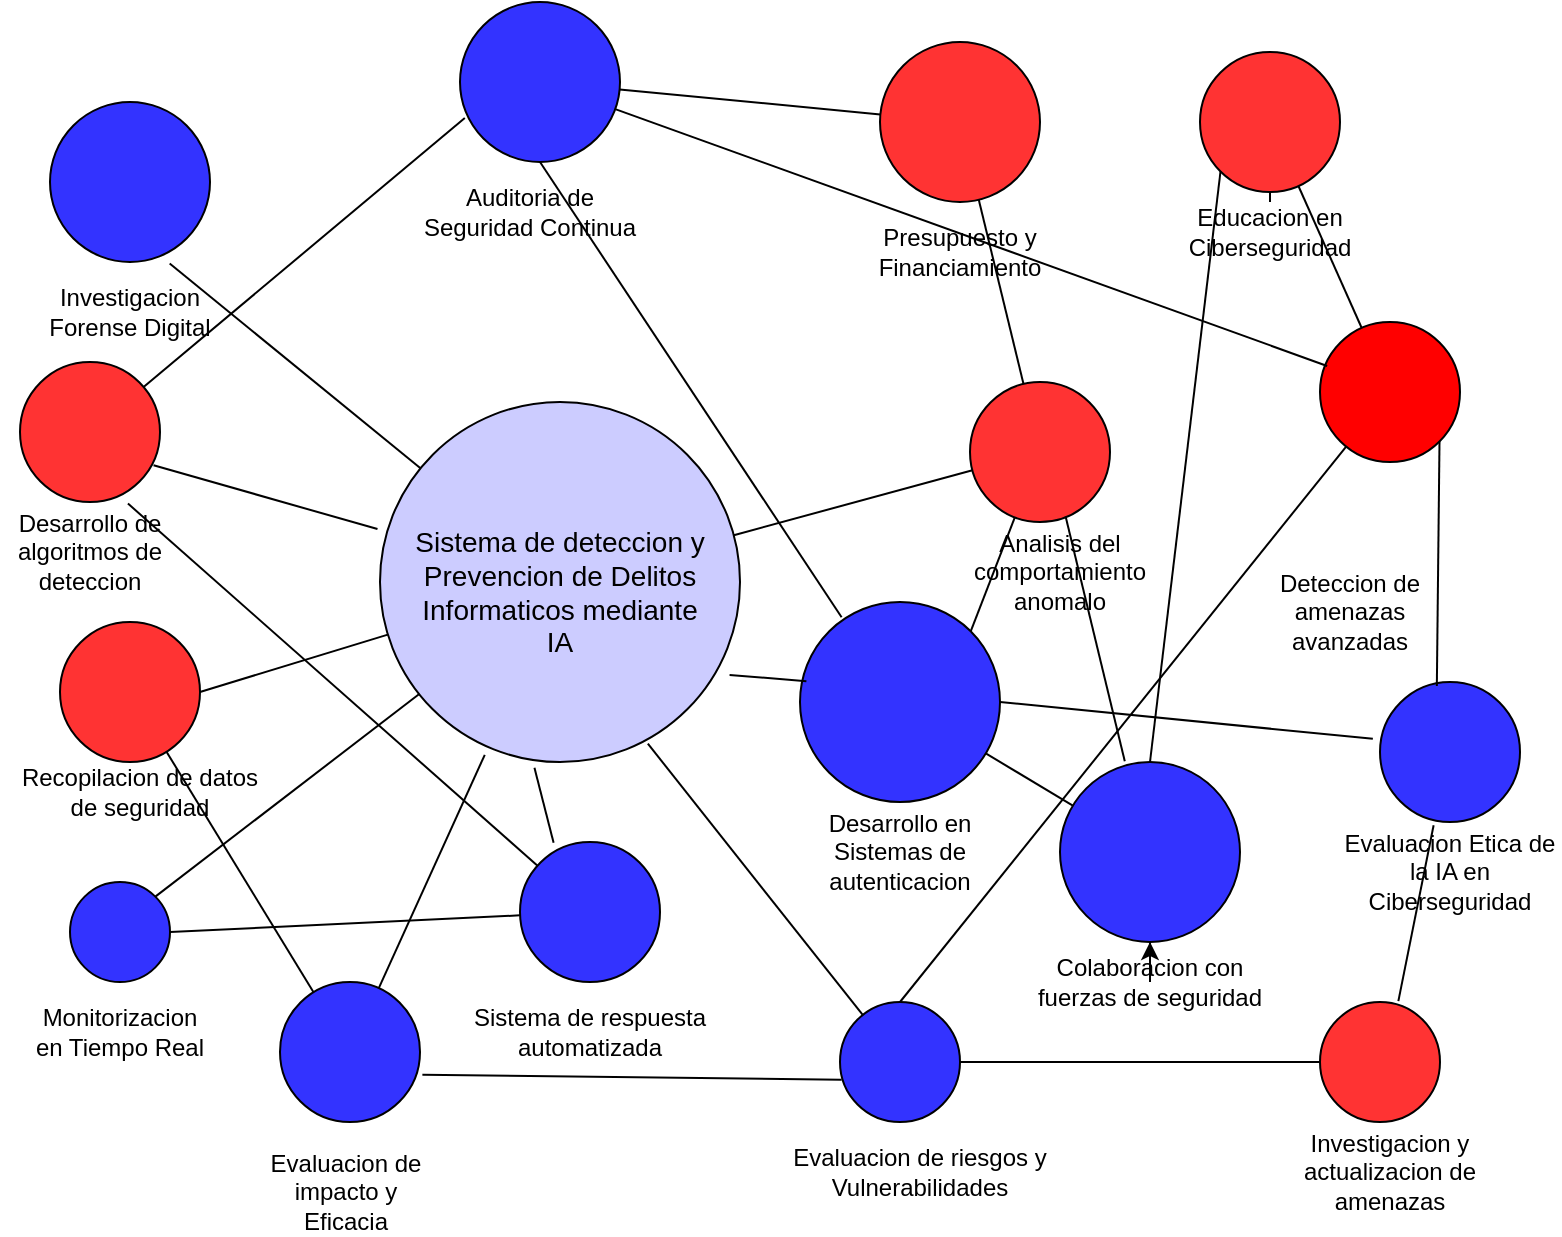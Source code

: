 <mxfile version="21.6.8" type="github">
  <diagram name="Página-1" id="3aqGHCpr0WghitQqejVI">
    <mxGraphModel dx="1290" dy="1750" grid="1" gridSize="10" guides="1" tooltips="1" connect="1" arrows="1" fold="1" page="1" pageScale="1" pageWidth="827" pageHeight="1169" math="0" shadow="0">
      <root>
        <mxCell id="0" />
        <mxCell id="1" parent="0" />
        <mxCell id="OtB69KIqnrN0sP0agSHx-24" value="Recopilacion de datos de seguridad" style="text;html=1;strokeColor=none;fillColor=none;align=center;verticalAlign=middle;whiteSpace=wrap;rounded=0;" vertex="1" parent="1">
          <mxGeometry x="35" y="310" width="130" height="30" as="geometry" />
        </mxCell>
        <mxCell id="OtB69KIqnrN0sP0agSHx-25" value="Desarrollo de algoritmos de deteccion" style="text;html=1;strokeColor=none;fillColor=none;align=center;verticalAlign=middle;whiteSpace=wrap;rounded=0;" vertex="1" parent="1">
          <mxGeometry x="30" y="190" width="90" height="30" as="geometry" />
        </mxCell>
        <mxCell id="OtB69KIqnrN0sP0agSHx-26" value="Analisis del comportamiento anomalo" style="text;html=1;strokeColor=none;fillColor=none;align=center;verticalAlign=middle;whiteSpace=wrap;rounded=0;" vertex="1" parent="1">
          <mxGeometry x="495" y="200" width="130" height="30" as="geometry" />
        </mxCell>
        <mxCell id="OtB69KIqnrN0sP0agSHx-27" value="Deteccion de amenazas avanzadas" style="text;html=1;strokeColor=none;fillColor=none;align=center;verticalAlign=middle;whiteSpace=wrap;rounded=0;" vertex="1" parent="1">
          <mxGeometry x="660" y="220" width="90" height="30" as="geometry" />
        </mxCell>
        <mxCell id="OtB69KIqnrN0sP0agSHx-29" value="Monitorizacion en Tiempo Real" style="text;html=1;strokeColor=none;fillColor=none;align=center;verticalAlign=middle;whiteSpace=wrap;rounded=0;" vertex="1" parent="1">
          <mxGeometry x="45" y="435" width="90" height="20" as="geometry" />
        </mxCell>
        <mxCell id="OtB69KIqnrN0sP0agSHx-30" value="Sistema de respuesta automatizada" style="text;html=1;strokeColor=none;fillColor=none;align=center;verticalAlign=middle;whiteSpace=wrap;rounded=0;" vertex="1" parent="1">
          <mxGeometry x="260" y="430" width="130" height="30" as="geometry" />
        </mxCell>
        <mxCell id="OtB69KIqnrN0sP0agSHx-84" value="" style="edgeStyle=orthogonalEdgeStyle;rounded=0;orthogonalLoop=1;jettySize=auto;html=1;" edge="1" parent="1" source="OtB69KIqnrN0sP0agSHx-31" target="OtB69KIqnrN0sP0agSHx-57">
          <mxGeometry relative="1" as="geometry" />
        </mxCell>
        <mxCell id="OtB69KIqnrN0sP0agSHx-31" value="Colaboracion con fuerzas de seguridad" style="text;html=1;strokeColor=none;fillColor=none;align=center;verticalAlign=middle;whiteSpace=wrap;rounded=0;" vertex="1" parent="1">
          <mxGeometry x="540" y="405" width="130" height="30" as="geometry" />
        </mxCell>
        <mxCell id="OtB69KIqnrN0sP0agSHx-32" value="Auditoria de Seguridad Continua" style="text;html=1;strokeColor=none;fillColor=none;align=center;verticalAlign=middle;whiteSpace=wrap;rounded=0;" vertex="1" parent="1">
          <mxGeometry x="235" y="20" width="120" height="30" as="geometry" />
        </mxCell>
        <mxCell id="OtB69KIqnrN0sP0agSHx-35" value="Desarrollo en Sistemas de autenticacion" style="text;html=1;strokeColor=none;fillColor=none;align=center;verticalAlign=middle;whiteSpace=wrap;rounded=0;" vertex="1" parent="1">
          <mxGeometry x="425" y="340" width="110" height="30" as="geometry" />
        </mxCell>
        <mxCell id="OtB69KIqnrN0sP0agSHx-36" value="Evaluacion Etica de la IA en Ciberseguridad" style="text;html=1;strokeColor=none;fillColor=none;align=center;verticalAlign=middle;whiteSpace=wrap;rounded=0;" vertex="1" parent="1">
          <mxGeometry x="700" y="350" width="110" height="30" as="geometry" />
        </mxCell>
        <mxCell id="OtB69KIqnrN0sP0agSHx-37" value="Investigacion y actualizacion de amenazas" style="text;html=1;strokeColor=none;fillColor=none;align=center;verticalAlign=middle;whiteSpace=wrap;rounded=0;" vertex="1" parent="1">
          <mxGeometry x="680" y="500" width="90" height="30" as="geometry" />
        </mxCell>
        <mxCell id="OtB69KIqnrN0sP0agSHx-38" value="Evaluacion de impacto y Eficacia" style="text;html=1;strokeColor=none;fillColor=none;align=center;verticalAlign=middle;whiteSpace=wrap;rounded=0;" vertex="1" parent="1">
          <mxGeometry x="155" y="510" width="96" height="30" as="geometry" />
        </mxCell>
        <mxCell id="OtB69KIqnrN0sP0agSHx-40" value="Evaluacion de riesgos y Vulnerabilidades" style="text;html=1;strokeColor=none;fillColor=none;align=center;verticalAlign=middle;whiteSpace=wrap;rounded=0;" vertex="1" parent="1">
          <mxGeometry x="420" y="500" width="140" height="30" as="geometry" />
        </mxCell>
        <mxCell id="OtB69KIqnrN0sP0agSHx-41" value="Presupuesto y Financiamiento" style="text;html=1;strokeColor=none;fillColor=none;align=center;verticalAlign=middle;whiteSpace=wrap;rounded=0;" vertex="1" parent="1">
          <mxGeometry x="480" y="40" width="60" height="30" as="geometry" />
        </mxCell>
        <mxCell id="OtB69KIqnrN0sP0agSHx-43" value="Investigacion Forense Digital" style="text;html=1;strokeColor=none;fillColor=none;align=center;verticalAlign=middle;whiteSpace=wrap;rounded=0;" vertex="1" parent="1">
          <mxGeometry x="45" y="70" width="100" height="30" as="geometry" />
        </mxCell>
        <mxCell id="OtB69KIqnrN0sP0agSHx-49" value="" style="ellipse;whiteSpace=wrap;html=1;aspect=fixed;fillColor=#3333FF;" vertex="1" parent="1">
          <mxGeometry x="55" y="-20" width="80" height="80" as="geometry" />
        </mxCell>
        <mxCell id="OtB69KIqnrN0sP0agSHx-50" value="" style="ellipse;whiteSpace=wrap;html=1;aspect=fixed;fillColor=#3333FF;" vertex="1" parent="1">
          <mxGeometry x="260" y="-70" width="80" height="80" as="geometry" />
        </mxCell>
        <mxCell id="OtB69KIqnrN0sP0agSHx-51" value="" style="ellipse;whiteSpace=wrap;html=1;aspect=fixed;fillColor=#3333FF;" vertex="1" parent="1">
          <mxGeometry x="65" y="370" width="50" height="50" as="geometry" />
        </mxCell>
        <mxCell id="OtB69KIqnrN0sP0agSHx-52" value="" style="ellipse;whiteSpace=wrap;html=1;aspect=fixed;fillColor=#3333FF;" vertex="1" parent="1">
          <mxGeometry x="170" y="420" width="70" height="70" as="geometry" />
        </mxCell>
        <mxCell id="OtB69KIqnrN0sP0agSHx-53" value="" style="ellipse;whiteSpace=wrap;html=1;aspect=fixed;fillColor=#3333FF;" vertex="1" parent="1">
          <mxGeometry x="290" y="350" width="70" height="70" as="geometry" />
        </mxCell>
        <mxCell id="OtB69KIqnrN0sP0agSHx-54" value="" style="ellipse;whiteSpace=wrap;html=1;aspect=fixed;fillColor=#3333FF;" vertex="1" parent="1">
          <mxGeometry x="450" y="430" width="60" height="60" as="geometry" />
        </mxCell>
        <mxCell id="OtB69KIqnrN0sP0agSHx-55" value="" style="ellipse;whiteSpace=wrap;html=1;aspect=fixed;fillColor=#FF3333;" vertex="1" parent="1">
          <mxGeometry x="690" y="430" width="60" height="60" as="geometry" />
        </mxCell>
        <mxCell id="OtB69KIqnrN0sP0agSHx-56" value="" style="ellipse;whiteSpace=wrap;html=1;aspect=fixed;fillColor=#3333FF;" vertex="1" parent="1">
          <mxGeometry x="720" y="270" width="70" height="70" as="geometry" />
        </mxCell>
        <mxCell id="OtB69KIqnrN0sP0agSHx-57" value="" style="ellipse;whiteSpace=wrap;html=1;aspect=fixed;fillColor=#3333FF;" vertex="1" parent="1">
          <mxGeometry x="560" y="310" width="90" height="90" as="geometry" />
        </mxCell>
        <mxCell id="OtB69KIqnrN0sP0agSHx-58" value="" style="ellipse;whiteSpace=wrap;html=1;aspect=fixed;fillColor=#3333FF;" vertex="1" parent="1">
          <mxGeometry x="430" y="230" width="100" height="100" as="geometry" />
        </mxCell>
        <mxCell id="OtB69KIqnrN0sP0agSHx-59" value="" style="ellipse;whiteSpace=wrap;html=1;aspect=fixed;fillColor=#FF3333;" vertex="1" parent="1">
          <mxGeometry x="40" y="110" width="70" height="70" as="geometry" />
        </mxCell>
        <mxCell id="OtB69KIqnrN0sP0agSHx-60" value="" style="ellipse;whiteSpace=wrap;html=1;aspect=fixed;fillColor=#FF3333;" vertex="1" parent="1">
          <mxGeometry x="60" y="240" width="70" height="70" as="geometry" />
        </mxCell>
        <mxCell id="OtB69KIqnrN0sP0agSHx-61" value="" style="ellipse;whiteSpace=wrap;html=1;aspect=fixed;fillColor=#FF0000;" vertex="1" parent="1">
          <mxGeometry x="690" y="90" width="70" height="70" as="geometry" />
        </mxCell>
        <mxCell id="OtB69KIqnrN0sP0agSHx-62" value="" style="ellipse;whiteSpace=wrap;html=1;aspect=fixed;fillColor=#FF3333;" vertex="1" parent="1">
          <mxGeometry x="515" y="120" width="70" height="70" as="geometry" />
        </mxCell>
        <mxCell id="OtB69KIqnrN0sP0agSHx-63" value="" style="ellipse;whiteSpace=wrap;html=1;aspect=fixed;fillColor=#FF3333;" vertex="1" parent="1">
          <mxGeometry x="630" y="-45" width="70" height="70" as="geometry" />
        </mxCell>
        <mxCell id="OtB69KIqnrN0sP0agSHx-64" value="" style="ellipse;whiteSpace=wrap;html=1;aspect=fixed;fillColor=#FF3333;" vertex="1" parent="1">
          <mxGeometry x="470" y="-50" width="80" height="80" as="geometry" />
        </mxCell>
        <mxCell id="OtB69KIqnrN0sP0agSHx-66" value="" style="ellipse;whiteSpace=wrap;html=1;aspect=fixed;fillColor=#CCCCFF;" vertex="1" parent="1">
          <mxGeometry x="220" y="130" width="180" height="180" as="geometry" />
        </mxCell>
        <mxCell id="OtB69KIqnrN0sP0agSHx-67" value="&lt;font style=&quot;font-size: 14px;&quot;&gt;Sistema de deteccion y Prevencion de Delitos Informaticos mediante IA&lt;/font&gt;" style="text;html=1;strokeColor=none;fillColor=none;align=center;verticalAlign=middle;whiteSpace=wrap;rounded=0;" vertex="1" parent="1">
          <mxGeometry x="235" y="210" width="150" height="30" as="geometry" />
        </mxCell>
        <mxCell id="OtB69KIqnrN0sP0agSHx-69" value="" style="endArrow=none;html=1;rounded=0;exitX=1;exitY=0;exitDx=0;exitDy=0;" edge="1" parent="1" source="OtB69KIqnrN0sP0agSHx-58" target="OtB69KIqnrN0sP0agSHx-62">
          <mxGeometry width="50" height="50" relative="1" as="geometry">
            <mxPoint x="580" y="310" as="sourcePoint" />
            <mxPoint x="630" y="260" as="targetPoint" />
          </mxGeometry>
        </mxCell>
        <mxCell id="OtB69KIqnrN0sP0agSHx-71" value="" style="endArrow=none;html=1;rounded=0;entryX=0.5;entryY=0;entryDx=0;entryDy=0;" edge="1" parent="1" source="OtB69KIqnrN0sP0agSHx-61" target="OtB69KIqnrN0sP0agSHx-54">
          <mxGeometry width="50" height="50" relative="1" as="geometry">
            <mxPoint x="525" y="255" as="sourcePoint" />
            <mxPoint x="548" y="198" as="targetPoint" />
          </mxGeometry>
        </mxCell>
        <mxCell id="OtB69KIqnrN0sP0agSHx-72" value="" style="endArrow=none;html=1;rounded=0;" edge="1" parent="1" source="OtB69KIqnrN0sP0agSHx-66" target="OtB69KIqnrN0sP0agSHx-62">
          <mxGeometry width="50" height="50" relative="1" as="geometry">
            <mxPoint x="535" y="265" as="sourcePoint" />
            <mxPoint x="558" y="208" as="targetPoint" />
          </mxGeometry>
        </mxCell>
        <mxCell id="OtB69KIqnrN0sP0agSHx-73" value="" style="endArrow=none;html=1;rounded=0;exitX=0.429;exitY=1.016;exitDx=0;exitDy=0;exitPerimeter=0;entryX=0.24;entryY=0.006;entryDx=0;entryDy=0;entryPerimeter=0;" edge="1" parent="1" source="OtB69KIqnrN0sP0agSHx-66" target="OtB69KIqnrN0sP0agSHx-53">
          <mxGeometry width="50" height="50" relative="1" as="geometry">
            <mxPoint x="545" y="275" as="sourcePoint" />
            <mxPoint x="568" y="218" as="targetPoint" />
          </mxGeometry>
        </mxCell>
        <mxCell id="OtB69KIqnrN0sP0agSHx-74" value="" style="endArrow=none;html=1;rounded=0;exitX=0.971;exitY=0.758;exitDx=0;exitDy=0;exitPerimeter=0;entryX=0.032;entryY=0.396;entryDx=0;entryDy=0;entryPerimeter=0;" edge="1" parent="1" source="OtB69KIqnrN0sP0agSHx-66" target="OtB69KIqnrN0sP0agSHx-58">
          <mxGeometry width="50" height="50" relative="1" as="geometry">
            <mxPoint x="555" y="285" as="sourcePoint" />
            <mxPoint x="578" y="228" as="targetPoint" />
          </mxGeometry>
        </mxCell>
        <mxCell id="OtB69KIqnrN0sP0agSHx-75" value="" style="endArrow=none;html=1;rounded=0;entryX=0.683;entryY=0.96;entryDx=0;entryDy=0;entryPerimeter=0;exitX=0.36;exitY=-0.004;exitDx=0;exitDy=0;exitPerimeter=0;" edge="1" parent="1" source="OtB69KIqnrN0sP0agSHx-57" target="OtB69KIqnrN0sP0agSHx-62">
          <mxGeometry width="50" height="50" relative="1" as="geometry">
            <mxPoint x="590" y="320" as="sourcePoint" />
            <mxPoint x="588" y="238" as="targetPoint" />
          </mxGeometry>
        </mxCell>
        <mxCell id="OtB69KIqnrN0sP0agSHx-76" value="" style="endArrow=none;html=1;rounded=0;" edge="1" parent="1" source="OtB69KIqnrN0sP0agSHx-58" target="OtB69KIqnrN0sP0agSHx-57">
          <mxGeometry width="50" height="50" relative="1" as="geometry">
            <mxPoint x="575" y="305" as="sourcePoint" />
            <mxPoint x="598" y="248" as="targetPoint" />
          </mxGeometry>
        </mxCell>
        <mxCell id="OtB69KIqnrN0sP0agSHx-77" value="" style="endArrow=none;html=1;rounded=0;exitX=0.5;exitY=0;exitDx=0;exitDy=0;entryX=0;entryY=1;entryDx=0;entryDy=0;" edge="1" parent="1" source="OtB69KIqnrN0sP0agSHx-57" target="OtB69KIqnrN0sP0agSHx-63">
          <mxGeometry width="50" height="50" relative="1" as="geometry">
            <mxPoint x="585" y="315" as="sourcePoint" />
            <mxPoint x="608" y="258" as="targetPoint" />
          </mxGeometry>
        </mxCell>
        <mxCell id="OtB69KIqnrN0sP0agSHx-78" value="" style="endArrow=none;html=1;rounded=0;" edge="1" parent="1" source="OtB69KIqnrN0sP0agSHx-50" target="OtB69KIqnrN0sP0agSHx-64">
          <mxGeometry width="50" height="50" relative="1" as="geometry">
            <mxPoint x="595" y="325" as="sourcePoint" />
            <mxPoint x="440" y="20" as="targetPoint" />
          </mxGeometry>
        </mxCell>
        <mxCell id="OtB69KIqnrN0sP0agSHx-79" value="" style="endArrow=none;html=1;rounded=0;exitX=0.051;exitY=0.314;exitDx=0;exitDy=0;exitPerimeter=0;" edge="1" parent="1" source="OtB69KIqnrN0sP0agSHx-61" target="OtB69KIqnrN0sP0agSHx-50">
          <mxGeometry width="50" height="50" relative="1" as="geometry">
            <mxPoint x="650" y="160" as="sourcePoint" />
            <mxPoint x="628" y="278" as="targetPoint" />
          </mxGeometry>
        </mxCell>
        <mxCell id="OtB69KIqnrN0sP0agSHx-80" value="" style="endArrow=none;html=1;rounded=0;exitX=1;exitY=0.5;exitDx=0;exitDy=0;entryX=-0.051;entryY=0.406;entryDx=0;entryDy=0;entryPerimeter=0;" edge="1" parent="1" source="OtB69KIqnrN0sP0agSHx-58" target="OtB69KIqnrN0sP0agSHx-56">
          <mxGeometry width="50" height="50" relative="1" as="geometry">
            <mxPoint x="615" y="345" as="sourcePoint" />
            <mxPoint x="638" y="288" as="targetPoint" />
          </mxGeometry>
        </mxCell>
        <mxCell id="OtB69KIqnrN0sP0agSHx-81" value="" style="endArrow=none;html=1;rounded=0;exitX=0.406;exitY=0.029;exitDx=0;exitDy=0;entryX=1;entryY=1;entryDx=0;entryDy=0;exitPerimeter=0;" edge="1" parent="1" source="OtB69KIqnrN0sP0agSHx-56" target="OtB69KIqnrN0sP0agSHx-61">
          <mxGeometry width="50" height="50" relative="1" as="geometry">
            <mxPoint x="625" y="355" as="sourcePoint" />
            <mxPoint x="648" y="298" as="targetPoint" />
          </mxGeometry>
        </mxCell>
        <mxCell id="OtB69KIqnrN0sP0agSHx-82" value="" style="endArrow=none;html=1;rounded=0;exitX=0.653;exitY=-0.007;exitDx=0;exitDy=0;entryX=0.383;entryY=1.023;entryDx=0;entryDy=0;entryPerimeter=0;exitPerimeter=0;" edge="1" parent="1" source="OtB69KIqnrN0sP0agSHx-55" target="OtB69KIqnrN0sP0agSHx-56">
          <mxGeometry width="50" height="50" relative="1" as="geometry">
            <mxPoint x="635" y="365" as="sourcePoint" />
            <mxPoint x="658" y="308" as="targetPoint" />
          </mxGeometry>
        </mxCell>
        <mxCell id="OtB69KIqnrN0sP0agSHx-83" value="" style="endArrow=none;html=1;rounded=0;" edge="1" parent="1" source="OtB69KIqnrN0sP0agSHx-54" target="OtB69KIqnrN0sP0agSHx-55">
          <mxGeometry width="50" height="50" relative="1" as="geometry">
            <mxPoint x="645" y="375" as="sourcePoint" />
            <mxPoint x="668" y="318" as="targetPoint" />
          </mxGeometry>
        </mxCell>
        <mxCell id="OtB69KIqnrN0sP0agSHx-87" value="" style="endArrow=none;html=1;rounded=0;exitX=-0.007;exitY=0.353;exitDx=0;exitDy=0;entryX=0.954;entryY=0.737;entryDx=0;entryDy=0;entryPerimeter=0;exitPerimeter=0;" edge="1" parent="1" source="OtB69KIqnrN0sP0agSHx-66" target="OtB69KIqnrN0sP0agSHx-59">
          <mxGeometry width="50" height="50" relative="1" as="geometry">
            <mxPoint x="655" y="385" as="sourcePoint" />
            <mxPoint x="678" y="328" as="targetPoint" />
          </mxGeometry>
        </mxCell>
        <mxCell id="OtB69KIqnrN0sP0agSHx-88" value="" style="endArrow=none;html=1;rounded=0;" edge="1" parent="1" source="OtB69KIqnrN0sP0agSHx-64" target="OtB69KIqnrN0sP0agSHx-62">
          <mxGeometry width="50" height="50" relative="1" as="geometry">
            <mxPoint x="665" y="395" as="sourcePoint" />
            <mxPoint x="688" y="338" as="targetPoint" />
          </mxGeometry>
        </mxCell>
        <mxCell id="OtB69KIqnrN0sP0agSHx-89" value="" style="endArrow=none;html=1;rounded=0;entryX=0.748;entryY=1.01;entryDx=0;entryDy=0;entryPerimeter=0;" edge="1" parent="1" source="OtB69KIqnrN0sP0agSHx-66" target="OtB69KIqnrN0sP0agSHx-49">
          <mxGeometry width="50" height="50" relative="1" as="geometry">
            <mxPoint x="675" y="405" as="sourcePoint" />
            <mxPoint x="698" y="348" as="targetPoint" />
          </mxGeometry>
        </mxCell>
        <mxCell id="OtB69KIqnrN0sP0agSHx-90" value="" style="endArrow=none;html=1;rounded=0;entryX=1;entryY=0.5;entryDx=0;entryDy=0;" edge="1" parent="1" source="OtB69KIqnrN0sP0agSHx-66" target="OtB69KIqnrN0sP0agSHx-60">
          <mxGeometry width="50" height="50" relative="1" as="geometry">
            <mxPoint x="685" y="415" as="sourcePoint" />
            <mxPoint x="708" y="358" as="targetPoint" />
          </mxGeometry>
        </mxCell>
        <mxCell id="OtB69KIqnrN0sP0agSHx-91" value="" style="endArrow=none;html=1;rounded=0;exitX=0.013;exitY=0.647;exitDx=0;exitDy=0;entryX=1.017;entryY=0.663;entryDx=0;entryDy=0;entryPerimeter=0;exitPerimeter=0;" edge="1" parent="1" source="OtB69KIqnrN0sP0agSHx-54" target="OtB69KIqnrN0sP0agSHx-52">
          <mxGeometry width="50" height="50" relative="1" as="geometry">
            <mxPoint x="695" y="425" as="sourcePoint" />
            <mxPoint x="718" y="368" as="targetPoint" />
          </mxGeometry>
        </mxCell>
        <mxCell id="OtB69KIqnrN0sP0agSHx-92" value="" style="endArrow=none;html=1;rounded=0;entryX=1;entryY=0.5;entryDx=0;entryDy=0;" edge="1" parent="1" source="OtB69KIqnrN0sP0agSHx-53" target="OtB69KIqnrN0sP0agSHx-51">
          <mxGeometry width="50" height="50" relative="1" as="geometry">
            <mxPoint x="705" y="435" as="sourcePoint" />
            <mxPoint x="728" y="378" as="targetPoint" />
          </mxGeometry>
        </mxCell>
        <mxCell id="OtB69KIqnrN0sP0agSHx-93" value="" style="endArrow=none;html=1;rounded=0;entryX=0.771;entryY=1.011;entryDx=0;entryDy=0;entryPerimeter=0;" edge="1" parent="1" source="OtB69KIqnrN0sP0agSHx-53" target="OtB69KIqnrN0sP0agSHx-59">
          <mxGeometry width="50" height="50" relative="1" as="geometry">
            <mxPoint x="715" y="445" as="sourcePoint" />
            <mxPoint x="738" y="388" as="targetPoint" />
          </mxGeometry>
        </mxCell>
        <mxCell id="OtB69KIqnrN0sP0agSHx-94" value="" style="endArrow=none;html=1;rounded=0;exitX=0.109;exitY=0.811;exitDx=0;exitDy=0;entryX=1;entryY=0;entryDx=0;entryDy=0;exitPerimeter=0;" edge="1" parent="1" source="OtB69KIqnrN0sP0agSHx-66" target="OtB69KIqnrN0sP0agSHx-51">
          <mxGeometry width="50" height="50" relative="1" as="geometry">
            <mxPoint x="725" y="455" as="sourcePoint" />
            <mxPoint x="748" y="398" as="targetPoint" />
          </mxGeometry>
        </mxCell>
        <mxCell id="OtB69KIqnrN0sP0agSHx-95" value="" style="endArrow=none;html=1;rounded=0;entryX=0.744;entryY=0.949;entryDx=0;entryDy=0;entryPerimeter=0;" edge="1" parent="1" source="OtB69KIqnrN0sP0agSHx-54" target="OtB69KIqnrN0sP0agSHx-66">
          <mxGeometry width="50" height="50" relative="1" as="geometry">
            <mxPoint x="735" y="465" as="sourcePoint" />
            <mxPoint x="758" y="408" as="targetPoint" />
          </mxGeometry>
        </mxCell>
        <mxCell id="OtB69KIqnrN0sP0agSHx-96" value="" style="endArrow=none;html=1;rounded=0;entryX=0.291;entryY=0.98;entryDx=0;entryDy=0;entryPerimeter=0;" edge="1" parent="1" source="OtB69KIqnrN0sP0agSHx-52" target="OtB69KIqnrN0sP0agSHx-66">
          <mxGeometry width="50" height="50" relative="1" as="geometry">
            <mxPoint x="745" y="475" as="sourcePoint" />
            <mxPoint x="768" y="418" as="targetPoint" />
          </mxGeometry>
        </mxCell>
        <mxCell id="OtB69KIqnrN0sP0agSHx-97" value="" style="endArrow=none;html=1;rounded=0;" edge="1" parent="1" source="OtB69KIqnrN0sP0agSHx-52" target="OtB69KIqnrN0sP0agSHx-60">
          <mxGeometry width="50" height="50" relative="1" as="geometry">
            <mxPoint x="755" y="485" as="sourcePoint" />
            <mxPoint x="778" y="428" as="targetPoint" />
          </mxGeometry>
        </mxCell>
        <mxCell id="OtB69KIqnrN0sP0agSHx-98" value="" style="endArrow=none;html=1;rounded=0;entryX=0.03;entryY=0.725;entryDx=0;entryDy=0;entryPerimeter=0;" edge="1" parent="1" source="OtB69KIqnrN0sP0agSHx-59" target="OtB69KIqnrN0sP0agSHx-50">
          <mxGeometry width="50" height="50" relative="1" as="geometry">
            <mxPoint x="765" y="495" as="sourcePoint" />
            <mxPoint x="788" y="438" as="targetPoint" />
          </mxGeometry>
        </mxCell>
        <mxCell id="OtB69KIqnrN0sP0agSHx-99" value="" style="endArrow=none;html=1;rounded=0;exitX=0.208;exitY=0.076;exitDx=0;exitDy=0;entryX=0.5;entryY=1;entryDx=0;entryDy=0;exitPerimeter=0;" edge="1" parent="1" source="OtB69KIqnrN0sP0agSHx-58" target="OtB69KIqnrN0sP0agSHx-50">
          <mxGeometry width="50" height="50" relative="1" as="geometry">
            <mxPoint x="775" y="505" as="sourcePoint" />
            <mxPoint x="798" y="448" as="targetPoint" />
          </mxGeometry>
        </mxCell>
        <mxCell id="OtB69KIqnrN0sP0agSHx-100" value="" style="endArrow=none;html=1;rounded=0;" edge="1" parent="1" source="OtB69KIqnrN0sP0agSHx-34" target="OtB69KIqnrN0sP0agSHx-63">
          <mxGeometry width="50" height="50" relative="1" as="geometry">
            <mxPoint x="690" y="130" as="sourcePoint" />
            <mxPoint x="808" y="458" as="targetPoint" />
          </mxGeometry>
        </mxCell>
        <mxCell id="OtB69KIqnrN0sP0agSHx-101" value="" style="endArrow=none;html=1;rounded=0;" edge="1" parent="1" source="OtB69KIqnrN0sP0agSHx-61" target="OtB69KIqnrN0sP0agSHx-63">
          <mxGeometry width="50" height="50" relative="1" as="geometry">
            <mxPoint x="690" y="130" as="sourcePoint" />
            <mxPoint x="671" y="24" as="targetPoint" />
          </mxGeometry>
        </mxCell>
        <mxCell id="OtB69KIqnrN0sP0agSHx-34" value="Educacion en Ciberseguridad" style="text;html=1;strokeColor=none;fillColor=none;align=center;verticalAlign=middle;whiteSpace=wrap;rounded=0;" vertex="1" parent="1">
          <mxGeometry x="625" y="30" width="80" height="30" as="geometry" />
        </mxCell>
      </root>
    </mxGraphModel>
  </diagram>
</mxfile>
